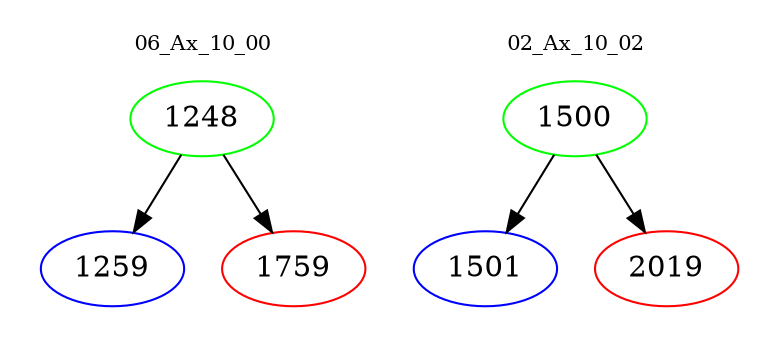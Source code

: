 digraph{
subgraph cluster_0 {
color = white
label = "06_Ax_10_00";
fontsize=10;
T0_1248 [label="1248", color="green"]
T0_1248 -> T0_1259 [color="black"]
T0_1259 [label="1259", color="blue"]
T0_1248 -> T0_1759 [color="black"]
T0_1759 [label="1759", color="red"]
}
subgraph cluster_1 {
color = white
label = "02_Ax_10_02";
fontsize=10;
T1_1500 [label="1500", color="green"]
T1_1500 -> T1_1501 [color="black"]
T1_1501 [label="1501", color="blue"]
T1_1500 -> T1_2019 [color="black"]
T1_2019 [label="2019", color="red"]
}
}
